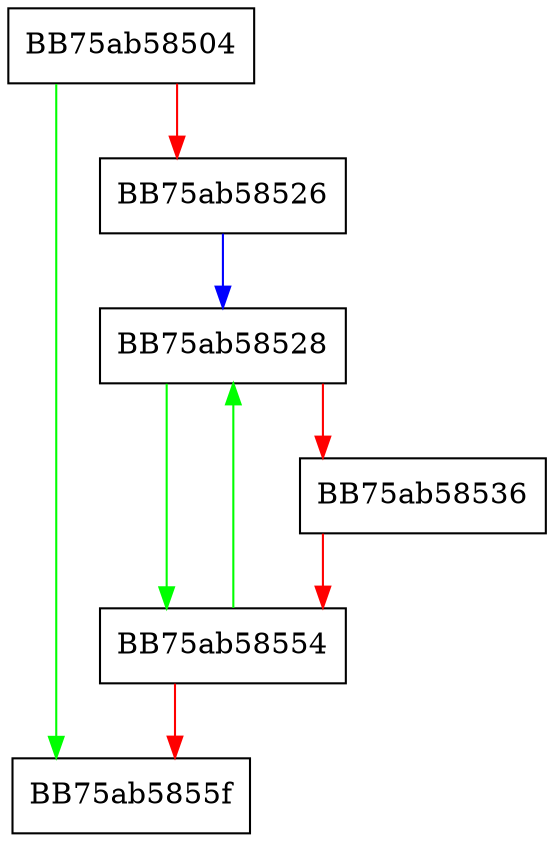digraph sqlite3_db_release_memory {
  node [shape="box"];
  graph [splines=ortho];
  BB75ab58504 -> BB75ab5855f [color="green"];
  BB75ab58504 -> BB75ab58526 [color="red"];
  BB75ab58526 -> BB75ab58528 [color="blue"];
  BB75ab58528 -> BB75ab58554 [color="green"];
  BB75ab58528 -> BB75ab58536 [color="red"];
  BB75ab58536 -> BB75ab58554 [color="red"];
  BB75ab58554 -> BB75ab58528 [color="green"];
  BB75ab58554 -> BB75ab5855f [color="red"];
}
